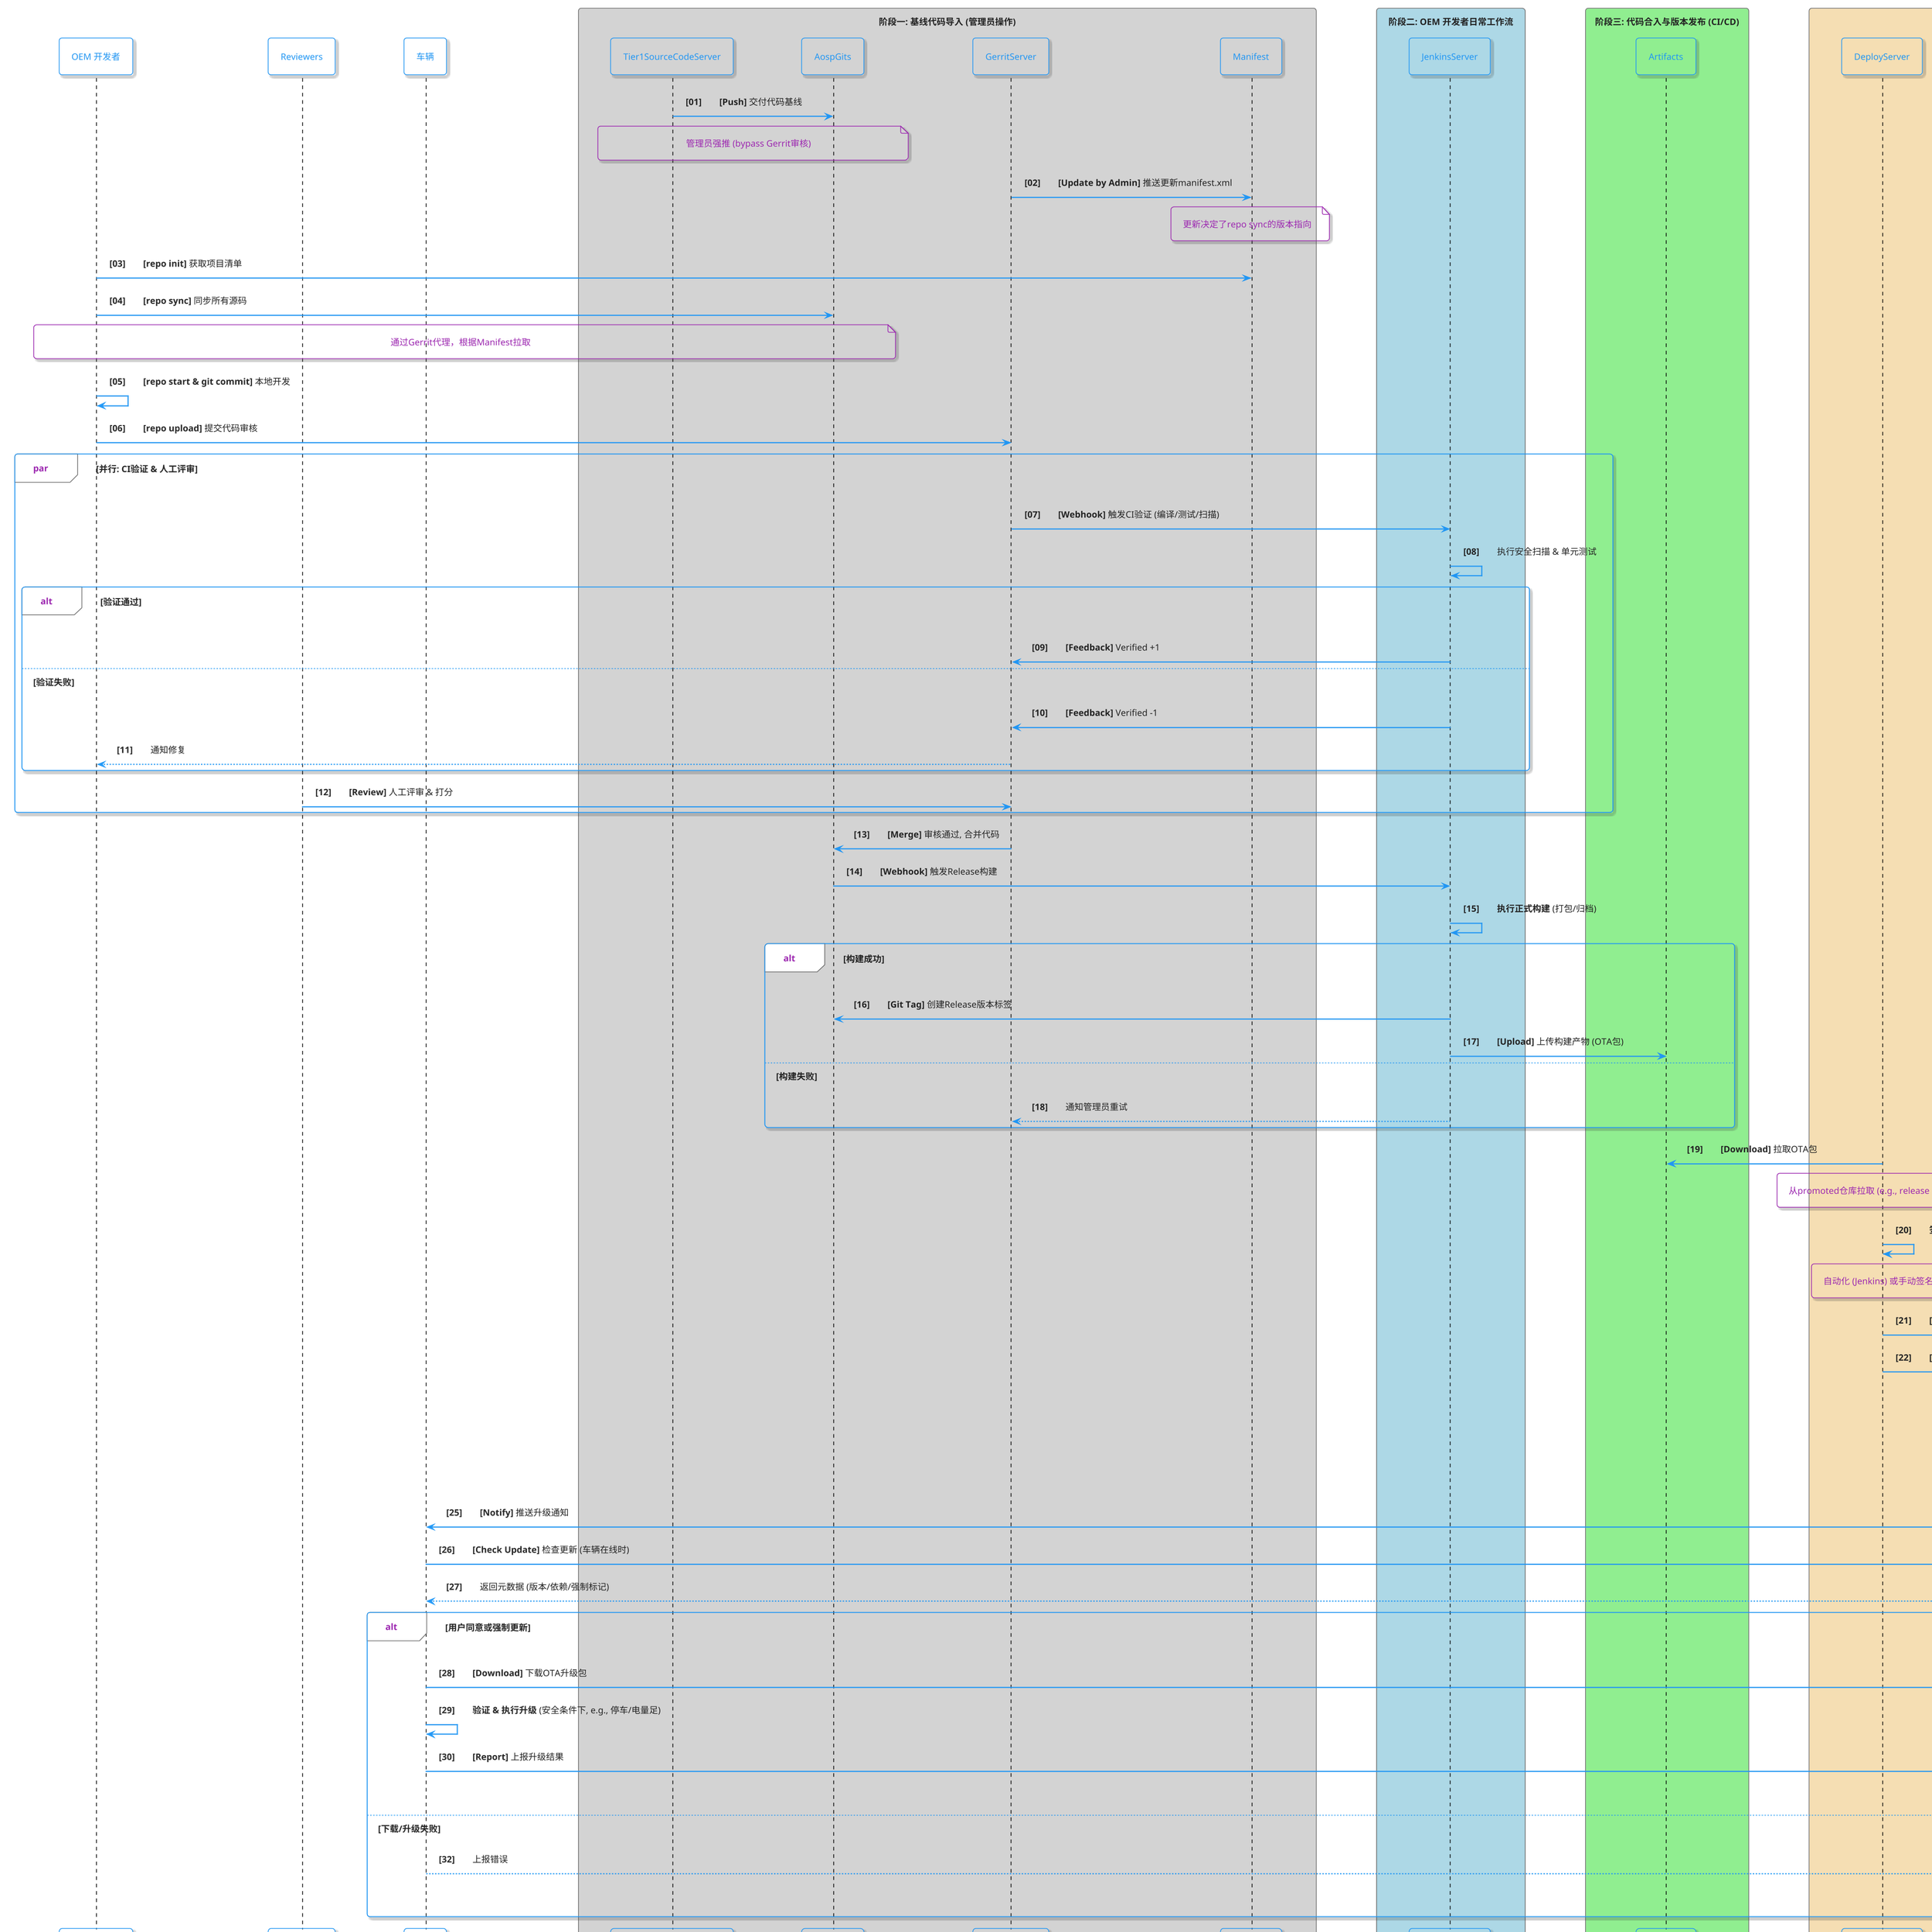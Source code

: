 @startuml
!theme materia-outline

skinparam arrowThickness 1.5
skinparam dpi 150
skinparam SequenceLifeLineBorderColor black

' === 1. 定义参与者和系统布局 (优化) ===
participant "OEM 开发者" as Developer
participant "Reviewers" as Reviewers
participant "车辆" as Cars

' node "Tier1 Server" {
'     rectangle "Tier1 Git 仓库" as Tier1SourceCodeServer
' }

' node "OEM Server" {
'     rectangle "Git 仓库 (由Gerrit托管)" as GitRepo {
'         database "Manifests\n(清单仓库)" as Manifest
'         database "AOSP & Proj Repos\n(源码仓库)" as AospGits
'     }
'     rectangle "Gerrit 代码审核服务器" as GerritServer
'     rectangle "Jenkins CI/CD 服务器" as JenkinsServer
'     rectangle "JFrog Artifacts\n(制品库)" as Artifacts
'     rectangle "部署服务器" as DeployServer
'     rectangle "OTA 更新服务器" as OTAServer
'     rectangle "TSP 服务器\n(车联网服务平台)" as TSPServer
' }

' === 2. 定义交互流程 (优化版) ===
autonumber "<b>[00]"

box "阶段一: 基线代码导入 (管理员操作)" #LightGray
    Tier1SourceCodeServer -> AospGits: **[Push]** 交付代码基线
    note over Tier1SourceCodeServer, AospGits: 管理员强推 (bypass Gerrit审核)
    
    GerritServer -> Manifest: **[Update by Admin]** 推送更新manifest.xml
    note over Manifest: 更新决定了repo sync的版本指向
end box

box "阶段二: OEM 开发者日常工作流" #LightBlue
    Developer -> Manifest: **[repo init]** 获取项目清单
    Developer -> AospGits: **[repo sync]** 同步所有源码
    note over Developer, AospGits: 通过Gerrit代理，根据Manifest拉取
    
    Developer -> Developer: **[repo start & git commit]** 本地开发
    
    Developer -> GerritServer: **[repo upload]** 提交代码审核
    
    par 并行: CI验证 & 人工评审
        GerritServer -> JenkinsServer: **[Webhook]** 触发CI验证 (编译/测试/扫描)
        JenkinsServer -> JenkinsServer: 执行安全扫描 & 单元测试
        alt 验证通过
            JenkinsServer -> GerritServer: **[Feedback]** Verified +1
        else 验证失败
            JenkinsServer -> GerritServer: **[Feedback]** Verified -1
            GerritServer --> Developer: 通知修复
        end
        
        Reviewers -> GerritServer: **[Review]** 人工评审 & 打分
    end par
end box

box "阶段三: 代码合入与版本发布 (CI/CD)" #LightGreen
    GerritServer -> AospGits: **[Merge]** 审核通过, 合并代码
    AospGits -> JenkinsServer: **[Webhook]** 触发Release构建
    JenkinsServer -> JenkinsServer: **执行正式构建** (打包/归档)
    alt 构建成功
        JenkinsServer -> AospGits: **[Git Tag]** 创建Release版本标签
        JenkinsServer -> Artifacts: **[Upload]** 上传构建产物 (OTA包)
    else 构建失败
        JenkinsServer --> GerritServer: 通知管理员重试
    end
end box

box "阶段四: OTA 更新包部署" #Wheat
    DeployServer -> Artifacts: **[Download]** 拉取OTA包
    note over DeployServer: 从promoted仓库拉取 (e.g., release channel)
    DeployServer -> DeployServer: **签名 (Signing)** OTA包
    note over DeployServer: 自动化 (Jenkins) 或手动签名
    DeployServer -> OTAServer: **[Upload]** 上传已签名的OTA包和元数据
end box

box "阶段五: OTA 推送与车辆更新" #LightCoral
    DeployServer -> OTAServer: **[Campaign]** 创建升级活动
    note over OTAServer: 根据策略 (灰度/分批/按区域)
    
    OTAServer -> TSPServer: **[Query]** 查询符合条件的车辆
    TSPServer --> OTAServer: 返回车辆列表 (带认证)
    
    TSPServer -> Cars: **[Notify]** 推送升级通知
    
    Cars -> OTAServer: **[Check Update]** 检查更新 (车辆在线时)
    OTAServer --> Cars: 返回元数据 (版本/依赖/强制标记)
    
    alt 用户同意或强制更新
        Cars -> OTAServer: **[Download]** 下载OTA升级包
        Cars -> Cars: **验证 & 执行升级** (安全条件下, e.g., 停车/电量足)
        Cars -> TSPServer: **[Report]** 上报升级结果
        TSPServer -> OTAServer: **[Update Status]** 同步车辆状态
    else 下载/升级失败
        Cars --> TSPServer: 上报错误
        TSPServer --> OTAServer: 触发重试或回滚
    end
end box

@enduml